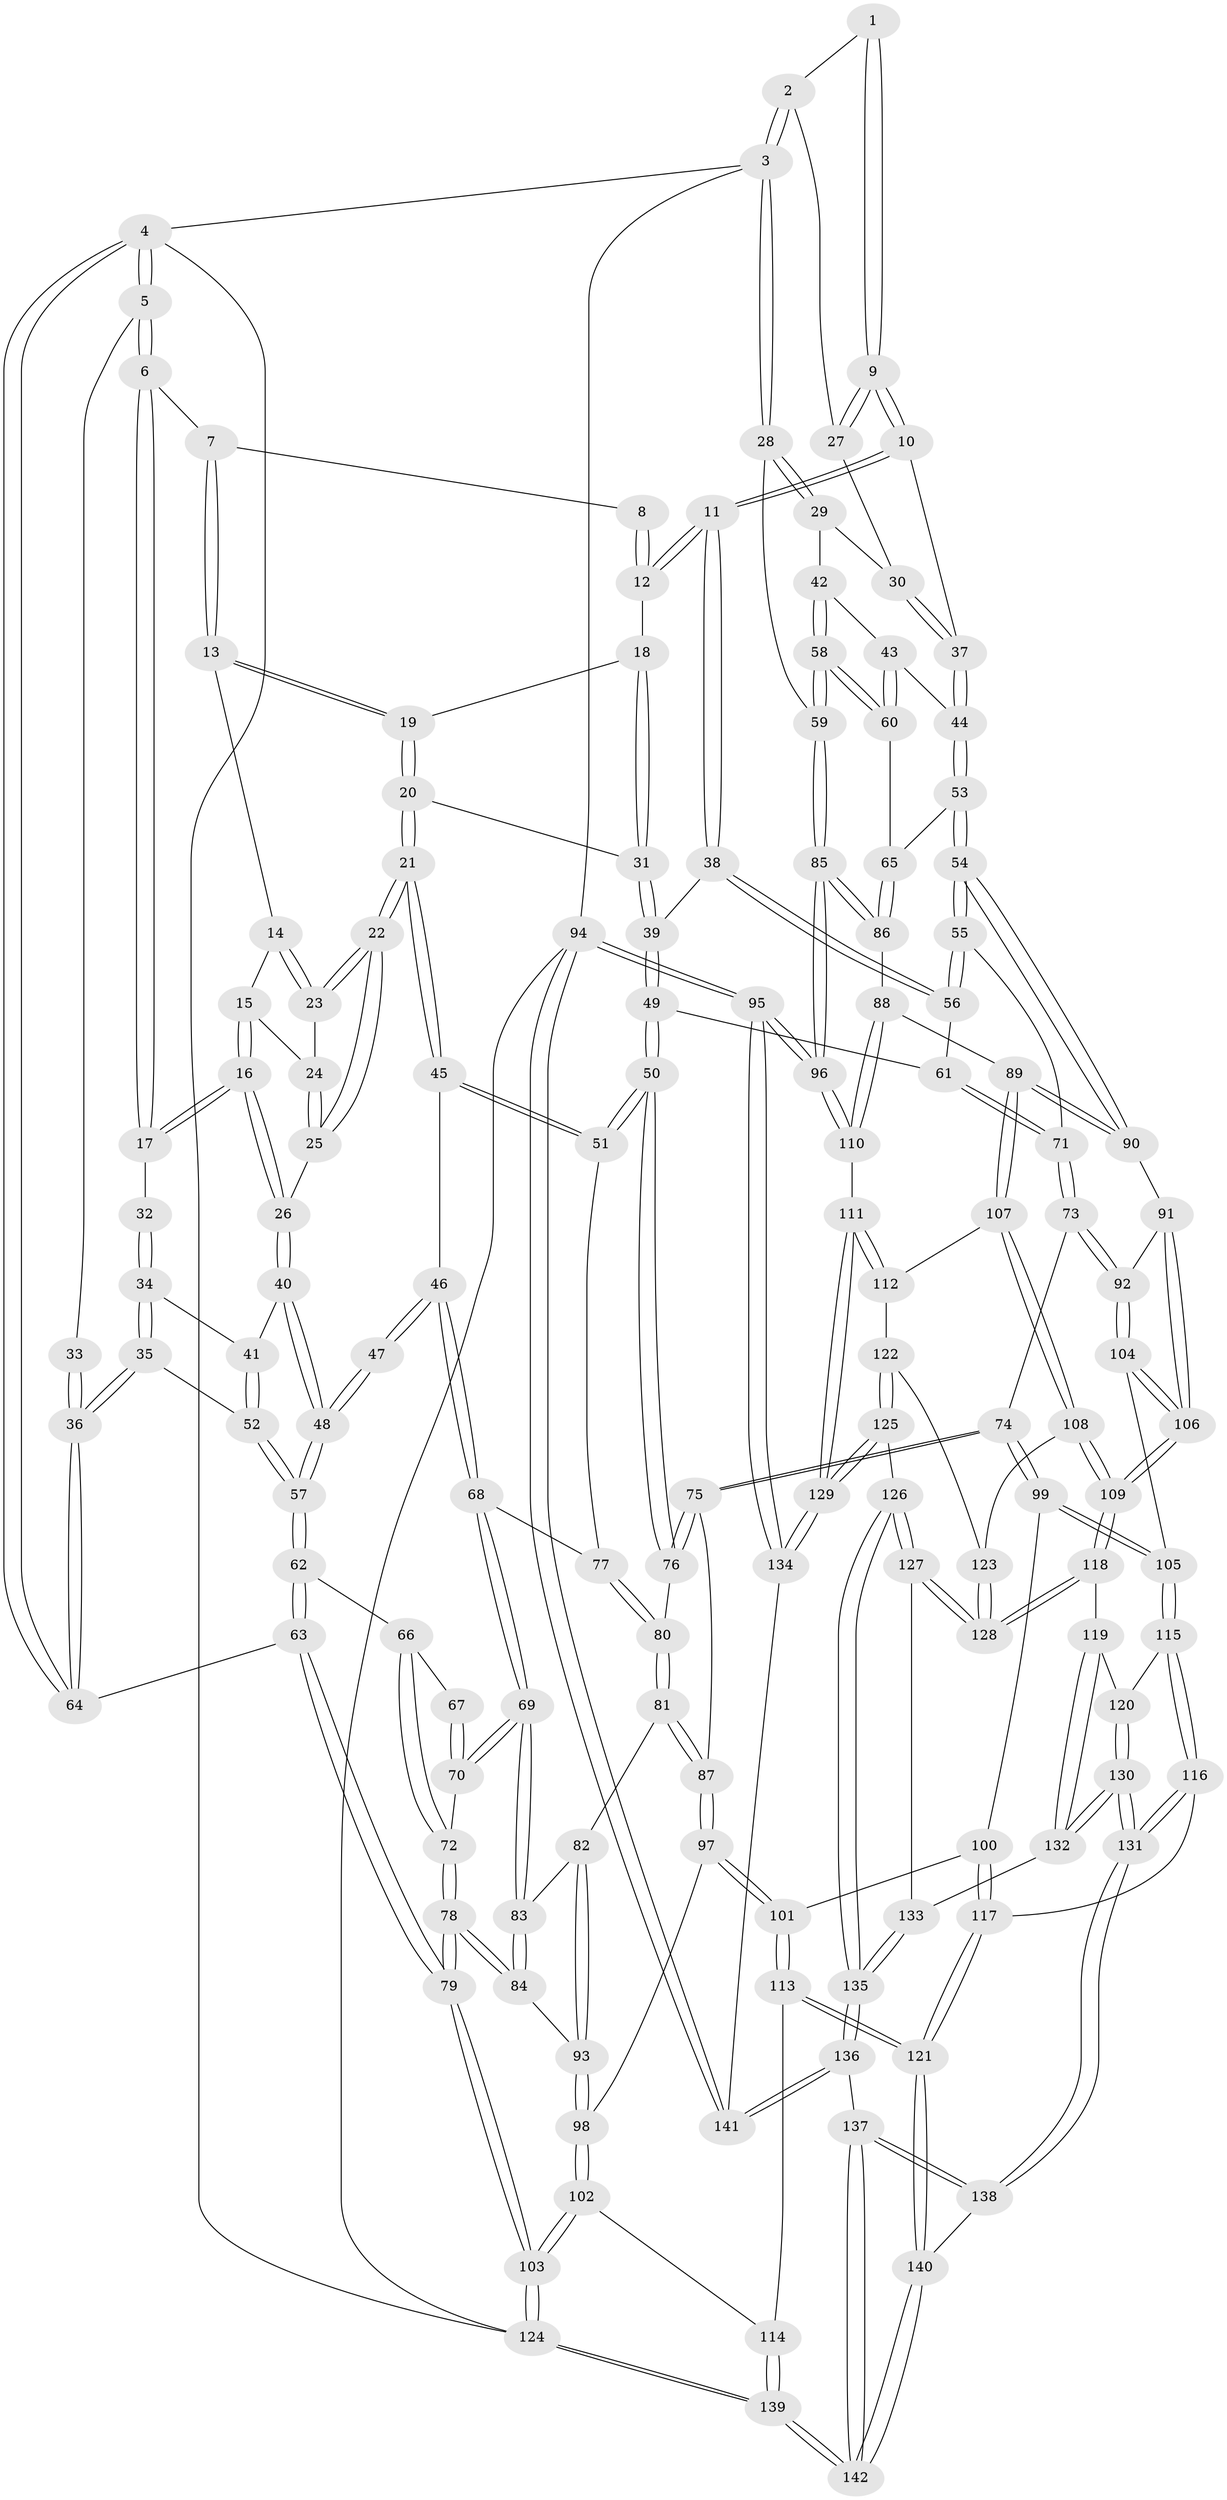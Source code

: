 // coarse degree distribution, {3: 0.1566265060240964, 5: 0.30120481927710846, 6: 0.060240963855421686, 4: 0.4819277108433735}
// Generated by graph-tools (version 1.1) at 2025/42/03/06/25 10:42:32]
// undirected, 142 vertices, 352 edges
graph export_dot {
graph [start="1"]
  node [color=gray90,style=filled];
  1 [pos="+0.8902196003076244+0"];
  2 [pos="+1+0"];
  3 [pos="+1+0"];
  4 [pos="+0+0"];
  5 [pos="+0+0"];
  6 [pos="+0.28373784799273666+0"];
  7 [pos="+0.37690405842063274+0"];
  8 [pos="+0.7112971271935772+0"];
  9 [pos="+0.7251247351969269+0.1426306534255729"];
  10 [pos="+0.710404190263713+0.16299265822533385"];
  11 [pos="+0.7069713350581496+0.16375502921426519"];
  12 [pos="+0.6393071042335907+0.09481180555245854"];
  13 [pos="+0.3841694699005864+0"];
  14 [pos="+0.3839712897800307+0"];
  15 [pos="+0.2654001581490188+0.08295222404086362"];
  16 [pos="+0.17248520453751856+0.12407324123551702"];
  17 [pos="+0.15786403444853694+0.10142174784249684"];
  18 [pos="+0.5836028604574409+0.08869534349109894"];
  19 [pos="+0.48368888531114507+0"];
  20 [pos="+0.45467608957261657+0.17495184900837393"];
  21 [pos="+0.3896742390435152+0.20908318647556262"];
  22 [pos="+0.36789829489488396+0.17693271476098918"];
  23 [pos="+0.3649484510094756+0.048652880874515726"];
  24 [pos="+0.2810856727850531+0.09309270774599682"];
  25 [pos="+0.31424460198795884+0.16062551468950834"];
  26 [pos="+0.1811677736148142+0.14938935707746948"];
  27 [pos="+0.9032664514896681+0.03166009278138261"];
  28 [pos="+1+0"];
  29 [pos="+0.9404629480471636+0.15667229575455294"];
  30 [pos="+0.9012640803419366+0.12143772477244273"];
  31 [pos="+0.5029390877816501+0.17077142590155844"];
  32 [pos="+0.11629029554567513+0.09525792319720307"];
  33 [pos="+0.08737554592939341+0.06874900853810105"];
  34 [pos="+0+0.17488239583521806"];
  35 [pos="+0+0.17280447554964865"];
  36 [pos="+0+0.15646821838926459"];
  37 [pos="+0.8152049993291852+0.20152035284724032"];
  38 [pos="+0.670107408364893+0.23187843711316095"];
  39 [pos="+0.5608211263499843+0.22216895252984692"];
  40 [pos="+0.16857978312543556+0.2131646888420029"];
  41 [pos="+0.07559202804250031+0.22658309917370578"];
  42 [pos="+0.9694812274754466+0.2336508373158267"];
  43 [pos="+0.9565775050183709+0.2399245912831136"];
  44 [pos="+0.8624310558735815+0.2675077919295211"];
  45 [pos="+0.38926580492738366+0.2121930991544844"];
  46 [pos="+0.23601113107828917+0.30351940929648136"];
  47 [pos="+0.21388124733808986+0.2888030535554739"];
  48 [pos="+0.18324815052730656+0.24726441869299048"];
  49 [pos="+0.49567931631802054+0.3192924520653038"];
  50 [pos="+0.45396257537831164+0.33402987419743246"];
  51 [pos="+0.4439901079503049+0.3253940043476276"];
  52 [pos="+0.05530579468698789+0.3007802961058439"];
  53 [pos="+0.8367874648557798+0.4050709090903884"];
  54 [pos="+0.8080009148782887+0.42549055312154865"];
  55 [pos="+0.8023149691769716+0.42118729102320446"];
  56 [pos="+0.669003247738349+0.2625871055735988"];
  57 [pos="+0.05712529883401435+0.32857043983399237"];
  58 [pos="+1+0.2707775753021994"];
  59 [pos="+1+0.2688367480699508"];
  60 [pos="+0.9495049009428567+0.36988962489862803"];
  61 [pos="+0.6132164753282765+0.3245578630704568"];
  62 [pos="+0.05387528038432697+0.3413550672102114"];
  63 [pos="+0+0.525396716660014"];
  64 [pos="+0+0.14759520859226374"];
  65 [pos="+0.8910954120784561+0.40712669261341794"];
  66 [pos="+0.1009496994039682+0.35281381932126343"];
  67 [pos="+0.1339488707129162+0.3423450966881729"];
  68 [pos="+0.24469468347444634+0.34145402644153927"];
  69 [pos="+0.21181243292505209+0.41614657800498245"];
  70 [pos="+0.1756244024133826+0.41983810054813303"];
  71 [pos="+0.6144492478860871+0.39276372795665665"];
  72 [pos="+0.1442045257699258+0.42840245725373277"];
  73 [pos="+0.5480822944520443+0.5028460689208664"];
  74 [pos="+0.5155449662071644+0.5100483017034966"];
  75 [pos="+0.5016528783379564+0.5012720498147495"];
  76 [pos="+0.4722067366769807+0.4346956916761334"];
  77 [pos="+0.3199224253671274+0.379143295104172"];
  78 [pos="+0.030035914327420084+0.5293953486771696"];
  79 [pos="+0+0.5657576027908906"];
  80 [pos="+0.3302638916230246+0.42919616668645755"];
  81 [pos="+0.29998525411938004+0.5029323252891905"];
  82 [pos="+0.2577213220275616+0.4918080062464437"];
  83 [pos="+0.23351604476072602+0.46353293798252004"];
  84 [pos="+0.08437668023569206+0.5394025559105203"];
  85 [pos="+1+0.5055978188893687"];
  86 [pos="+1+0.4962222823287416"];
  87 [pos="+0.3394003528485221+0.5455747652054075"];
  88 [pos="+0.8589361224905776+0.6177481262487888"];
  89 [pos="+0.8317420773216322+0.6045480254830115"];
  90 [pos="+0.7758492966850522+0.544474223409361"];
  91 [pos="+0.7587371083855727+0.5487107796025728"];
  92 [pos="+0.7348288377436991+0.5491790076875857"];
  93 [pos="+0.1815735569786634+0.5755438538503861"];
  94 [pos="+1+1"];
  95 [pos="+1+1"];
  96 [pos="+1+0.7755763524584385"];
  97 [pos="+0.3097049793707289+0.6561665577354417"];
  98 [pos="+0.2261688704424543+0.6519592555101295"];
  99 [pos="+0.5097182189460309+0.6430683487322033"];
  100 [pos="+0.45146515190820796+0.6884621635356392"];
  101 [pos="+0.33304936336569796+0.6863645053116673"];
  102 [pos="+0.10521652731622763+0.7590086993736744"];
  103 [pos="+0+0.7797134840046064"];
  104 [pos="+0.585203472373788+0.6966609779906344"];
  105 [pos="+0.5835714885854697+0.6965942005893385"];
  106 [pos="+0.6682683826446414+0.7407892170407088"];
  107 [pos="+0.7713184553831985+0.7215385208703756"];
  108 [pos="+0.7135373959613382+0.769172504993968"];
  109 [pos="+0.692146072537141+0.7766316314197411"];
  110 [pos="+0.9686144154801464+0.737115542382196"];
  111 [pos="+0.9243536850954455+0.7797748513620351"];
  112 [pos="+0.8243535964504674+0.7867582631917638"];
  113 [pos="+0.30867727491285657+0.8393007534998602"];
  114 [pos="+0.22802027993905416+0.8295209874514587"];
  115 [pos="+0.5481830415963287+0.8092511290304207"];
  116 [pos="+0.5078759733447668+0.840738092261079"];
  117 [pos="+0.4708012094922115+0.8171673009259128"];
  118 [pos="+0.6880825995656897+0.7930782116034398"];
  119 [pos="+0.678188073109205+0.8026024647019285"];
  120 [pos="+0.6081540379079595+0.8157499127534374"];
  121 [pos="+0.315394989460277+0.8475841719365442"];
  122 [pos="+0.7996988556736384+0.8024691703625746"];
  123 [pos="+0.7963343880686601+0.8017923683277242"];
  124 [pos="+0+1"];
  125 [pos="+0.7950521578765375+0.8863902610017605"];
  126 [pos="+0.7663563002743178+0.8922048364281225"];
  127 [pos="+0.7584282943772294+0.8824026862400077"];
  128 [pos="+0.7360102983071284+0.8483690025657381"];
  129 [pos="+0.8697028360466703+0.9006767022451311"];
  130 [pos="+0.6127121342373958+0.911916657451744"];
  131 [pos="+0.5493688838794442+1"];
  132 [pos="+0.6672759198018541+0.8406042244228416"];
  133 [pos="+0.6838594623506944+0.8798112396679495"];
  134 [pos="+0.8742005635619263+0.9121080491844434"];
  135 [pos="+0.6926003890581088+1"];
  136 [pos="+0.6134614058982991+1"];
  137 [pos="+0.5856434583048497+1"];
  138 [pos="+0.5493948904777616+1"];
  139 [pos="+0+1"];
  140 [pos="+0.32052692491808193+0.8832863781316634"];
  141 [pos="+0.7961540917007669+1"];
  142 [pos="+0.11554546066134026+1"];
  1 -- 2;
  1 -- 9;
  1 -- 9;
  2 -- 3;
  2 -- 3;
  2 -- 27;
  3 -- 4;
  3 -- 28;
  3 -- 28;
  3 -- 94;
  4 -- 5;
  4 -- 5;
  4 -- 64;
  4 -- 64;
  4 -- 124;
  5 -- 6;
  5 -- 6;
  5 -- 33;
  6 -- 7;
  6 -- 17;
  6 -- 17;
  7 -- 8;
  7 -- 13;
  7 -- 13;
  8 -- 12;
  8 -- 12;
  9 -- 10;
  9 -- 10;
  9 -- 27;
  9 -- 27;
  10 -- 11;
  10 -- 11;
  10 -- 37;
  11 -- 12;
  11 -- 12;
  11 -- 38;
  11 -- 38;
  12 -- 18;
  13 -- 14;
  13 -- 19;
  13 -- 19;
  14 -- 15;
  14 -- 23;
  14 -- 23;
  15 -- 16;
  15 -- 16;
  15 -- 24;
  16 -- 17;
  16 -- 17;
  16 -- 26;
  16 -- 26;
  17 -- 32;
  18 -- 19;
  18 -- 31;
  18 -- 31;
  19 -- 20;
  19 -- 20;
  20 -- 21;
  20 -- 21;
  20 -- 31;
  21 -- 22;
  21 -- 22;
  21 -- 45;
  21 -- 45;
  22 -- 23;
  22 -- 23;
  22 -- 25;
  22 -- 25;
  23 -- 24;
  24 -- 25;
  24 -- 25;
  25 -- 26;
  26 -- 40;
  26 -- 40;
  27 -- 30;
  28 -- 29;
  28 -- 29;
  28 -- 59;
  29 -- 30;
  29 -- 42;
  30 -- 37;
  30 -- 37;
  31 -- 39;
  31 -- 39;
  32 -- 34;
  32 -- 34;
  33 -- 36;
  33 -- 36;
  34 -- 35;
  34 -- 35;
  34 -- 41;
  35 -- 36;
  35 -- 36;
  35 -- 52;
  36 -- 64;
  36 -- 64;
  37 -- 44;
  37 -- 44;
  38 -- 39;
  38 -- 56;
  38 -- 56;
  39 -- 49;
  39 -- 49;
  40 -- 41;
  40 -- 48;
  40 -- 48;
  41 -- 52;
  41 -- 52;
  42 -- 43;
  42 -- 58;
  42 -- 58;
  43 -- 44;
  43 -- 60;
  43 -- 60;
  44 -- 53;
  44 -- 53;
  45 -- 46;
  45 -- 51;
  45 -- 51;
  46 -- 47;
  46 -- 47;
  46 -- 68;
  46 -- 68;
  47 -- 48;
  47 -- 48;
  48 -- 57;
  48 -- 57;
  49 -- 50;
  49 -- 50;
  49 -- 61;
  50 -- 51;
  50 -- 51;
  50 -- 76;
  50 -- 76;
  51 -- 77;
  52 -- 57;
  52 -- 57;
  53 -- 54;
  53 -- 54;
  53 -- 65;
  54 -- 55;
  54 -- 55;
  54 -- 90;
  54 -- 90;
  55 -- 56;
  55 -- 56;
  55 -- 71;
  56 -- 61;
  57 -- 62;
  57 -- 62;
  58 -- 59;
  58 -- 59;
  58 -- 60;
  58 -- 60;
  59 -- 85;
  59 -- 85;
  60 -- 65;
  61 -- 71;
  61 -- 71;
  62 -- 63;
  62 -- 63;
  62 -- 66;
  63 -- 64;
  63 -- 79;
  63 -- 79;
  65 -- 86;
  65 -- 86;
  66 -- 67;
  66 -- 72;
  66 -- 72;
  67 -- 70;
  67 -- 70;
  68 -- 69;
  68 -- 69;
  68 -- 77;
  69 -- 70;
  69 -- 70;
  69 -- 83;
  69 -- 83;
  70 -- 72;
  71 -- 73;
  71 -- 73;
  72 -- 78;
  72 -- 78;
  73 -- 74;
  73 -- 92;
  73 -- 92;
  74 -- 75;
  74 -- 75;
  74 -- 99;
  74 -- 99;
  75 -- 76;
  75 -- 76;
  75 -- 87;
  76 -- 80;
  77 -- 80;
  77 -- 80;
  78 -- 79;
  78 -- 79;
  78 -- 84;
  78 -- 84;
  79 -- 103;
  79 -- 103;
  80 -- 81;
  80 -- 81;
  81 -- 82;
  81 -- 87;
  81 -- 87;
  82 -- 83;
  82 -- 93;
  82 -- 93;
  83 -- 84;
  83 -- 84;
  84 -- 93;
  85 -- 86;
  85 -- 86;
  85 -- 96;
  85 -- 96;
  86 -- 88;
  87 -- 97;
  87 -- 97;
  88 -- 89;
  88 -- 110;
  88 -- 110;
  89 -- 90;
  89 -- 90;
  89 -- 107;
  89 -- 107;
  90 -- 91;
  91 -- 92;
  91 -- 106;
  91 -- 106;
  92 -- 104;
  92 -- 104;
  93 -- 98;
  93 -- 98;
  94 -- 95;
  94 -- 95;
  94 -- 141;
  94 -- 141;
  94 -- 124;
  95 -- 96;
  95 -- 96;
  95 -- 134;
  95 -- 134;
  96 -- 110;
  96 -- 110;
  97 -- 98;
  97 -- 101;
  97 -- 101;
  98 -- 102;
  98 -- 102;
  99 -- 100;
  99 -- 105;
  99 -- 105;
  100 -- 101;
  100 -- 117;
  100 -- 117;
  101 -- 113;
  101 -- 113;
  102 -- 103;
  102 -- 103;
  102 -- 114;
  103 -- 124;
  103 -- 124;
  104 -- 105;
  104 -- 106;
  104 -- 106;
  105 -- 115;
  105 -- 115;
  106 -- 109;
  106 -- 109;
  107 -- 108;
  107 -- 108;
  107 -- 112;
  108 -- 109;
  108 -- 109;
  108 -- 123;
  109 -- 118;
  109 -- 118;
  110 -- 111;
  111 -- 112;
  111 -- 112;
  111 -- 129;
  111 -- 129;
  112 -- 122;
  113 -- 114;
  113 -- 121;
  113 -- 121;
  114 -- 139;
  114 -- 139;
  115 -- 116;
  115 -- 116;
  115 -- 120;
  116 -- 117;
  116 -- 131;
  116 -- 131;
  117 -- 121;
  117 -- 121;
  118 -- 119;
  118 -- 128;
  118 -- 128;
  119 -- 120;
  119 -- 132;
  119 -- 132;
  120 -- 130;
  120 -- 130;
  121 -- 140;
  121 -- 140;
  122 -- 123;
  122 -- 125;
  122 -- 125;
  123 -- 128;
  123 -- 128;
  124 -- 139;
  124 -- 139;
  125 -- 126;
  125 -- 129;
  125 -- 129;
  126 -- 127;
  126 -- 127;
  126 -- 135;
  126 -- 135;
  127 -- 128;
  127 -- 128;
  127 -- 133;
  129 -- 134;
  129 -- 134;
  130 -- 131;
  130 -- 131;
  130 -- 132;
  130 -- 132;
  131 -- 138;
  131 -- 138;
  132 -- 133;
  133 -- 135;
  133 -- 135;
  134 -- 141;
  135 -- 136;
  135 -- 136;
  136 -- 137;
  136 -- 141;
  136 -- 141;
  137 -- 138;
  137 -- 138;
  137 -- 142;
  137 -- 142;
  138 -- 140;
  139 -- 142;
  139 -- 142;
  140 -- 142;
  140 -- 142;
}

